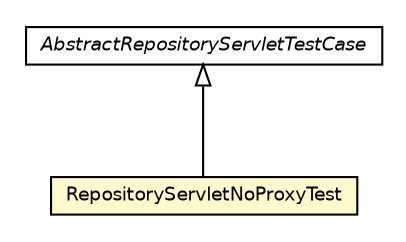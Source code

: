 #!/usr/local/bin/dot
#
# Class diagram 
# Generated by UmlGraph version 4.6 (http://www.spinellis.gr/sw/umlgraph)
#

digraph G {
	edge [fontname="Helvetica",fontsize=10,labelfontname="Helvetica",labelfontsize=10];
	node [fontname="Helvetica",fontsize=10,shape=plaintext];
	// org.apache.maven.archiva.webdav.RepositoryServletNoProxyTest
	c49774 [label=<<table border="0" cellborder="1" cellspacing="0" cellpadding="2" port="p" bgcolor="lemonChiffon" href="./RepositoryServletNoProxyTest.html">
		<tr><td><table border="0" cellspacing="0" cellpadding="1">
			<tr><td> RepositoryServletNoProxyTest </td></tr>
		</table></td></tr>
		</table>>, fontname="Helvetica", fontcolor="black", fontsize=9.0];
	// org.apache.maven.archiva.webdav.AbstractRepositoryServletTestCase
	c49786 [label=<<table border="0" cellborder="1" cellspacing="0" cellpadding="2" port="p" href="./AbstractRepositoryServletTestCase.html">
		<tr><td><table border="0" cellspacing="0" cellpadding="1">
			<tr><td><font face="Helvetica-Oblique"> AbstractRepositoryServletTestCase </font></td></tr>
		</table></td></tr>
		</table>>, fontname="Helvetica", fontcolor="black", fontsize=9.0];
	//org.apache.maven.archiva.webdav.RepositoryServletNoProxyTest extends org.apache.maven.archiva.webdav.AbstractRepositoryServletTestCase
	c49786:p -> c49774:p [dir=back,arrowtail=empty];
}

